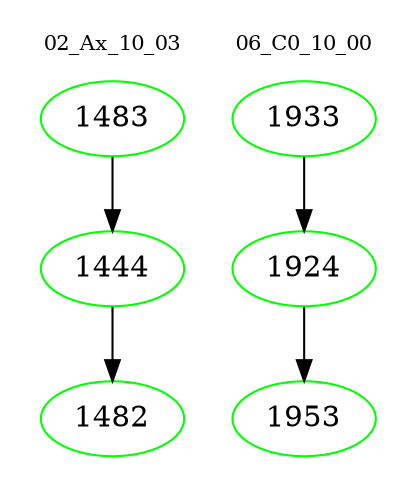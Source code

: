 digraph{
subgraph cluster_0 {
color = white
label = "02_Ax_10_03";
fontsize=10;
T0_1483 [label="1483", color="green"]
T0_1483 -> T0_1444 [color="black"]
T0_1444 [label="1444", color="green"]
T0_1444 -> T0_1482 [color="black"]
T0_1482 [label="1482", color="green"]
}
subgraph cluster_1 {
color = white
label = "06_C0_10_00";
fontsize=10;
T1_1933 [label="1933", color="green"]
T1_1933 -> T1_1924 [color="black"]
T1_1924 [label="1924", color="green"]
T1_1924 -> T1_1953 [color="black"]
T1_1953 [label="1953", color="green"]
}
}
